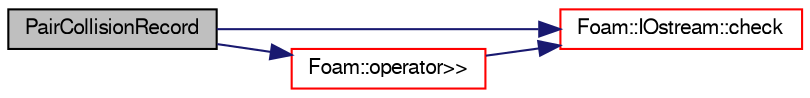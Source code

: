 digraph "PairCollisionRecord"
{
  bgcolor="transparent";
  edge [fontname="FreeSans",fontsize="10",labelfontname="FreeSans",labelfontsize="10"];
  node [fontname="FreeSans",fontsize="10",shape=record];
  rankdir="LR";
  Node7 [label="PairCollisionRecord",height=0.2,width=0.4,color="black", fillcolor="grey75", style="filled", fontcolor="black"];
  Node7 -> Node8 [color="midnightblue",fontsize="10",style="solid",fontname="FreeSans"];
  Node8 [label="Foam::IOstream::check",height=0.2,width=0.4,color="red",URL="$a26226.html#a367eb3425fc4e8270e2aa961df8ac8a5",tooltip="Check IOstream status for given operation. "];
  Node7 -> Node57 [color="midnightblue",fontsize="10",style="solid",fontname="FreeSans"];
  Node57 [label="Foam::operator\>\>",height=0.2,width=0.4,color="red",URL="$a21124.html#a44f398e0525f8d7f48cead029868d845"];
  Node57 -> Node8 [color="midnightblue",fontsize="10",style="solid",fontname="FreeSans"];
}
